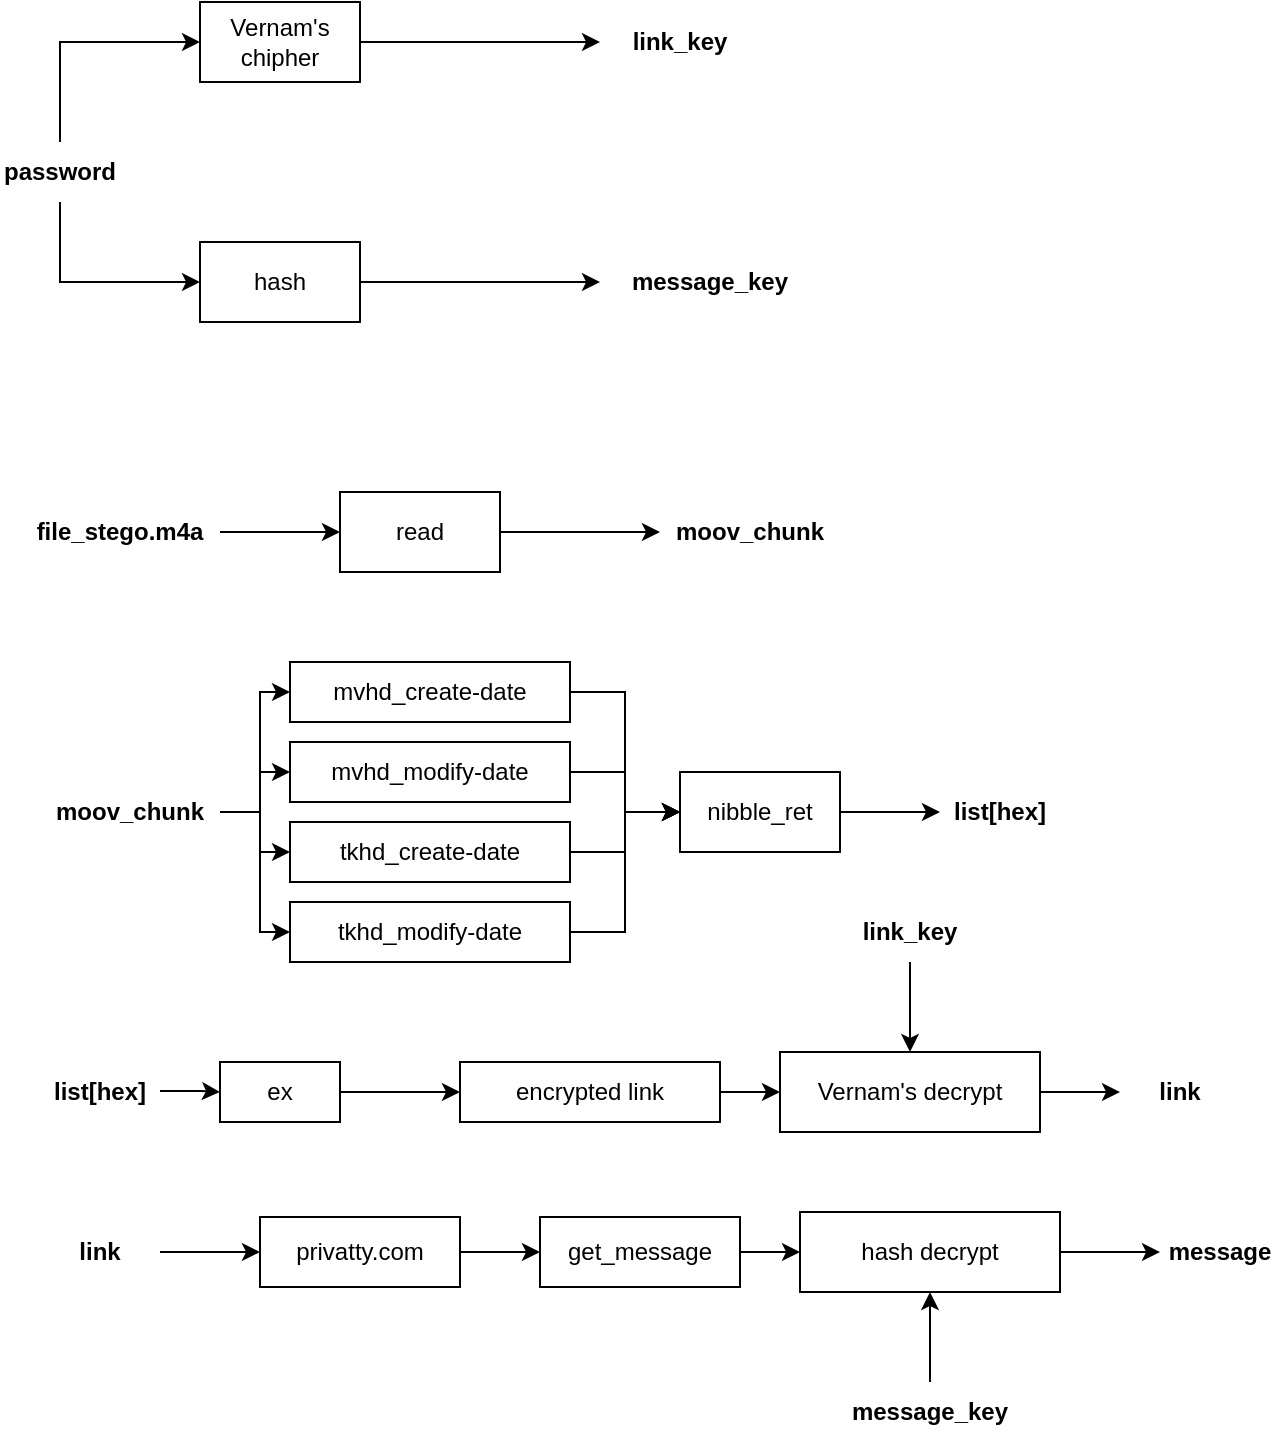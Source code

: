 <mxfile version="21.1.2" type="device">
  <diagram name="Страница 1" id="rH5Ly1QtgsJeelaN1pt9">
    <mxGraphModel dx="1067" dy="770" grid="1" gridSize="10" guides="1" tooltips="1" connect="1" arrows="1" fold="1" page="1" pageScale="1" pageWidth="827" pageHeight="1169" math="0" shadow="0">
      <root>
        <mxCell id="0" />
        <mxCell id="1" parent="0" />
        <mxCell id="5jYrexJtKaYGDB_DM6vi-1" value="Vernam&#39;s chipher" style="rounded=0;whiteSpace=wrap;html=1;" vertex="1" parent="1">
          <mxGeometry x="160" y="40" width="80" height="40" as="geometry" />
        </mxCell>
        <mxCell id="5jYrexJtKaYGDB_DM6vi-2" value="password" style="text;html=1;strokeColor=none;fillColor=none;align=center;verticalAlign=middle;whiteSpace=wrap;rounded=0;fontStyle=1" vertex="1" parent="1">
          <mxGeometry x="60" y="110" width="60" height="30" as="geometry" />
        </mxCell>
        <mxCell id="5jYrexJtKaYGDB_DM6vi-3" value="&lt;div&gt;hash&lt;/div&gt;" style="rounded=0;whiteSpace=wrap;html=1;" vertex="1" parent="1">
          <mxGeometry x="160" y="160" width="80" height="40" as="geometry" />
        </mxCell>
        <mxCell id="5jYrexJtKaYGDB_DM6vi-4" value="" style="endArrow=classic;html=1;rounded=0;exitX=0.5;exitY=0;exitDx=0;exitDy=0;entryX=0;entryY=0.5;entryDx=0;entryDy=0;" edge="1" parent="1" source="5jYrexJtKaYGDB_DM6vi-2" target="5jYrexJtKaYGDB_DM6vi-1">
          <mxGeometry width="50" height="50" relative="1" as="geometry">
            <mxPoint x="390" y="620" as="sourcePoint" />
            <mxPoint x="440" y="570" as="targetPoint" />
            <Array as="points">
              <mxPoint x="90" y="60" />
            </Array>
          </mxGeometry>
        </mxCell>
        <mxCell id="5jYrexJtKaYGDB_DM6vi-5" value="" style="endArrow=classic;html=1;rounded=0;exitX=0.5;exitY=1;exitDx=0;exitDy=0;entryX=0;entryY=0.5;entryDx=0;entryDy=0;" edge="1" parent="1" source="5jYrexJtKaYGDB_DM6vi-2" target="5jYrexJtKaYGDB_DM6vi-3">
          <mxGeometry width="50" height="50" relative="1" as="geometry">
            <mxPoint x="390" y="620" as="sourcePoint" />
            <mxPoint x="440" y="570" as="targetPoint" />
            <Array as="points">
              <mxPoint x="90" y="180" />
            </Array>
          </mxGeometry>
        </mxCell>
        <mxCell id="5jYrexJtKaYGDB_DM6vi-6" value="" style="endArrow=classic;html=1;rounded=0;exitX=1;exitY=0.5;exitDx=0;exitDy=0;" edge="1" parent="1" source="5jYrexJtKaYGDB_DM6vi-1">
          <mxGeometry width="50" height="50" relative="1" as="geometry">
            <mxPoint x="390" y="620" as="sourcePoint" />
            <mxPoint x="360" y="60" as="targetPoint" />
          </mxGeometry>
        </mxCell>
        <mxCell id="5jYrexJtKaYGDB_DM6vi-7" value="link_key" style="text;html=1;strokeColor=none;fillColor=none;align=center;verticalAlign=middle;whiteSpace=wrap;rounded=0;fontStyle=1" vertex="1" parent="1">
          <mxGeometry x="370" y="45" width="60" height="30" as="geometry" />
        </mxCell>
        <mxCell id="5jYrexJtKaYGDB_DM6vi-8" value="" style="endArrow=classic;html=1;rounded=0;exitX=1;exitY=0.5;exitDx=0;exitDy=0;" edge="1" parent="1" source="5jYrexJtKaYGDB_DM6vi-3">
          <mxGeometry width="50" height="50" relative="1" as="geometry">
            <mxPoint x="500" y="280" as="sourcePoint" />
            <mxPoint x="360" y="180" as="targetPoint" />
          </mxGeometry>
        </mxCell>
        <mxCell id="5jYrexJtKaYGDB_DM6vi-9" value="message_key" style="text;html=1;strokeColor=none;fillColor=none;align=center;verticalAlign=middle;whiteSpace=wrap;rounded=0;fontStyle=1" vertex="1" parent="1">
          <mxGeometry x="370" y="165" width="90" height="30" as="geometry" />
        </mxCell>
        <mxCell id="5jYrexJtKaYGDB_DM6vi-14" style="edgeStyle=orthogonalEdgeStyle;rounded=0;orthogonalLoop=1;jettySize=auto;html=1;entryX=0;entryY=0.5;entryDx=0;entryDy=0;" edge="1" parent="1" source="5jYrexJtKaYGDB_DM6vi-11" target="5jYrexJtKaYGDB_DM6vi-13">
          <mxGeometry relative="1" as="geometry" />
        </mxCell>
        <mxCell id="5jYrexJtKaYGDB_DM6vi-11" value="file_stego.m4a" style="text;html=1;strokeColor=none;fillColor=none;align=center;verticalAlign=middle;whiteSpace=wrap;rounded=0;fontStyle=1" vertex="1" parent="1">
          <mxGeometry x="70" y="290" width="100" height="30" as="geometry" />
        </mxCell>
        <mxCell id="5jYrexJtKaYGDB_DM6vi-15" style="edgeStyle=orthogonalEdgeStyle;rounded=0;orthogonalLoop=1;jettySize=auto;html=1;exitX=1;exitY=0.5;exitDx=0;exitDy=0;entryX=0;entryY=0.5;entryDx=0;entryDy=0;" edge="1" parent="1" source="5jYrexJtKaYGDB_DM6vi-13" target="5jYrexJtKaYGDB_DM6vi-19">
          <mxGeometry relative="1" as="geometry">
            <mxPoint x="370" y="305.333" as="targetPoint" />
          </mxGeometry>
        </mxCell>
        <mxCell id="5jYrexJtKaYGDB_DM6vi-13" value="read" style="rounded=0;whiteSpace=wrap;html=1;" vertex="1" parent="1">
          <mxGeometry x="230" y="285" width="80" height="40" as="geometry" />
        </mxCell>
        <mxCell id="5jYrexJtKaYGDB_DM6vi-19" value="moov_chunk" style="text;html=1;strokeColor=none;fillColor=none;align=center;verticalAlign=middle;whiteSpace=wrap;rounded=0;fontStyle=1" vertex="1" parent="1">
          <mxGeometry x="390" y="290" width="90" height="30" as="geometry" />
        </mxCell>
        <mxCell id="5jYrexJtKaYGDB_DM6vi-26" style="edgeStyle=orthogonalEdgeStyle;rounded=0;orthogonalLoop=1;jettySize=auto;html=1;entryX=0;entryY=0.5;entryDx=0;entryDy=0;" edge="1" parent="1" source="5jYrexJtKaYGDB_DM6vi-20" target="5jYrexJtKaYGDB_DM6vi-22">
          <mxGeometry relative="1" as="geometry">
            <Array as="points">
              <mxPoint x="190" y="445" />
              <mxPoint x="190" y="385" />
            </Array>
          </mxGeometry>
        </mxCell>
        <mxCell id="5jYrexJtKaYGDB_DM6vi-27" style="edgeStyle=orthogonalEdgeStyle;rounded=0;orthogonalLoop=1;jettySize=auto;html=1;entryX=0;entryY=0.5;entryDx=0;entryDy=0;" edge="1" parent="1" source="5jYrexJtKaYGDB_DM6vi-20" target="5jYrexJtKaYGDB_DM6vi-23">
          <mxGeometry relative="1" as="geometry" />
        </mxCell>
        <mxCell id="5jYrexJtKaYGDB_DM6vi-28" style="edgeStyle=orthogonalEdgeStyle;rounded=0;orthogonalLoop=1;jettySize=auto;html=1;exitX=1;exitY=0.5;exitDx=0;exitDy=0;entryX=0;entryY=0.5;entryDx=0;entryDy=0;" edge="1" parent="1" source="5jYrexJtKaYGDB_DM6vi-20" target="5jYrexJtKaYGDB_DM6vi-24">
          <mxGeometry relative="1" as="geometry" />
        </mxCell>
        <mxCell id="5jYrexJtKaYGDB_DM6vi-29" style="edgeStyle=orthogonalEdgeStyle;rounded=0;orthogonalLoop=1;jettySize=auto;html=1;exitX=1;exitY=0.5;exitDx=0;exitDy=0;entryX=0;entryY=0.5;entryDx=0;entryDy=0;" edge="1" parent="1" source="5jYrexJtKaYGDB_DM6vi-20" target="5jYrexJtKaYGDB_DM6vi-25">
          <mxGeometry relative="1" as="geometry">
            <Array as="points">
              <mxPoint x="190" y="445" />
              <mxPoint x="190" y="505" />
            </Array>
          </mxGeometry>
        </mxCell>
        <mxCell id="5jYrexJtKaYGDB_DM6vi-20" value="moov_chunk" style="text;html=1;strokeColor=none;fillColor=none;align=center;verticalAlign=middle;whiteSpace=wrap;rounded=0;fontStyle=1" vertex="1" parent="1">
          <mxGeometry x="80" y="430" width="90" height="30" as="geometry" />
        </mxCell>
        <mxCell id="5jYrexJtKaYGDB_DM6vi-31" style="edgeStyle=orthogonalEdgeStyle;rounded=0;orthogonalLoop=1;jettySize=auto;html=1;exitX=1;exitY=0.5;exitDx=0;exitDy=0;entryX=0;entryY=0.5;entryDx=0;entryDy=0;" edge="1" parent="1" source="5jYrexJtKaYGDB_DM6vi-22" target="5jYrexJtKaYGDB_DM6vi-30">
          <mxGeometry relative="1" as="geometry" />
        </mxCell>
        <mxCell id="5jYrexJtKaYGDB_DM6vi-22" value="mvhd_create-date" style="rounded=0;whiteSpace=wrap;html=1;" vertex="1" parent="1">
          <mxGeometry x="205" y="370" width="140" height="30" as="geometry" />
        </mxCell>
        <mxCell id="5jYrexJtKaYGDB_DM6vi-32" style="edgeStyle=orthogonalEdgeStyle;rounded=0;orthogonalLoop=1;jettySize=auto;html=1;exitX=1;exitY=0.5;exitDx=0;exitDy=0;entryX=0;entryY=0.5;entryDx=0;entryDy=0;" edge="1" parent="1" source="5jYrexJtKaYGDB_DM6vi-23" target="5jYrexJtKaYGDB_DM6vi-30">
          <mxGeometry relative="1" as="geometry" />
        </mxCell>
        <mxCell id="5jYrexJtKaYGDB_DM6vi-23" value="mvhd_modify-date" style="rounded=0;whiteSpace=wrap;html=1;" vertex="1" parent="1">
          <mxGeometry x="205" y="410" width="140" height="30" as="geometry" />
        </mxCell>
        <mxCell id="5jYrexJtKaYGDB_DM6vi-33" style="edgeStyle=orthogonalEdgeStyle;rounded=0;orthogonalLoop=1;jettySize=auto;html=1;" edge="1" parent="1" source="5jYrexJtKaYGDB_DM6vi-24" target="5jYrexJtKaYGDB_DM6vi-30">
          <mxGeometry relative="1" as="geometry" />
        </mxCell>
        <mxCell id="5jYrexJtKaYGDB_DM6vi-24" value="tkhd_create-date" style="rounded=0;whiteSpace=wrap;html=1;" vertex="1" parent="1">
          <mxGeometry x="205" y="450" width="140" height="30" as="geometry" />
        </mxCell>
        <mxCell id="5jYrexJtKaYGDB_DM6vi-34" style="edgeStyle=orthogonalEdgeStyle;rounded=0;orthogonalLoop=1;jettySize=auto;html=1;entryX=0;entryY=0.5;entryDx=0;entryDy=0;" edge="1" parent="1" source="5jYrexJtKaYGDB_DM6vi-25" target="5jYrexJtKaYGDB_DM6vi-30">
          <mxGeometry relative="1" as="geometry" />
        </mxCell>
        <mxCell id="5jYrexJtKaYGDB_DM6vi-25" value="tkhd_modify-date" style="rounded=0;whiteSpace=wrap;html=1;" vertex="1" parent="1">
          <mxGeometry x="205" y="490" width="140" height="30" as="geometry" />
        </mxCell>
        <mxCell id="5jYrexJtKaYGDB_DM6vi-37" style="edgeStyle=orthogonalEdgeStyle;rounded=0;orthogonalLoop=1;jettySize=auto;html=1;entryX=0;entryY=0.5;entryDx=0;entryDy=0;" edge="1" parent="1" source="5jYrexJtKaYGDB_DM6vi-30" target="5jYrexJtKaYGDB_DM6vi-36">
          <mxGeometry relative="1" as="geometry" />
        </mxCell>
        <mxCell id="5jYrexJtKaYGDB_DM6vi-30" value="nibble_ret" style="rounded=0;whiteSpace=wrap;html=1;" vertex="1" parent="1">
          <mxGeometry x="400" y="425" width="80" height="40" as="geometry" />
        </mxCell>
        <mxCell id="5jYrexJtKaYGDB_DM6vi-36" value="list[hex]" style="text;html=1;strokeColor=none;fillColor=none;align=center;verticalAlign=middle;whiteSpace=wrap;rounded=0;fontStyle=1" vertex="1" parent="1">
          <mxGeometry x="530" y="430" width="60" height="30" as="geometry" />
        </mxCell>
        <mxCell id="5jYrexJtKaYGDB_DM6vi-40" style="edgeStyle=orthogonalEdgeStyle;rounded=0;orthogonalLoop=1;jettySize=auto;html=1;entryX=0;entryY=0.5;entryDx=0;entryDy=0;" edge="1" parent="1" source="5jYrexJtKaYGDB_DM6vi-38" target="5jYrexJtKaYGDB_DM6vi-39">
          <mxGeometry relative="1" as="geometry" />
        </mxCell>
        <mxCell id="5jYrexJtKaYGDB_DM6vi-38" value="list[hex]" style="text;html=1;strokeColor=none;fillColor=none;align=center;verticalAlign=middle;whiteSpace=wrap;rounded=0;fontStyle=1" vertex="1" parent="1">
          <mxGeometry x="80" y="569.5" width="60" height="30" as="geometry" />
        </mxCell>
        <mxCell id="5jYrexJtKaYGDB_DM6vi-43" style="edgeStyle=orthogonalEdgeStyle;rounded=0;orthogonalLoop=1;jettySize=auto;html=1;entryX=0;entryY=0.5;entryDx=0;entryDy=0;" edge="1" parent="1" source="5jYrexJtKaYGDB_DM6vi-39" target="5jYrexJtKaYGDB_DM6vi-42">
          <mxGeometry relative="1" as="geometry" />
        </mxCell>
        <mxCell id="5jYrexJtKaYGDB_DM6vi-39" value="ex" style="rounded=0;whiteSpace=wrap;html=1;" vertex="1" parent="1">
          <mxGeometry x="170" y="570" width="60" height="30" as="geometry" />
        </mxCell>
        <mxCell id="5jYrexJtKaYGDB_DM6vi-46" style="edgeStyle=orthogonalEdgeStyle;rounded=0;orthogonalLoop=1;jettySize=auto;html=1;" edge="1" parent="1" source="5jYrexJtKaYGDB_DM6vi-42" target="5jYrexJtKaYGDB_DM6vi-45">
          <mxGeometry relative="1" as="geometry" />
        </mxCell>
        <mxCell id="5jYrexJtKaYGDB_DM6vi-42" value="encrypted link" style="rounded=0;whiteSpace=wrap;html=1;" vertex="1" parent="1">
          <mxGeometry x="290" y="570" width="130" height="30" as="geometry" />
        </mxCell>
        <mxCell id="5jYrexJtKaYGDB_DM6vi-49" style="edgeStyle=orthogonalEdgeStyle;rounded=0;orthogonalLoop=1;jettySize=auto;html=1;exitX=1;exitY=0.5;exitDx=0;exitDy=0;entryX=0;entryY=0.5;entryDx=0;entryDy=0;" edge="1" parent="1" source="5jYrexJtKaYGDB_DM6vi-45" target="5jYrexJtKaYGDB_DM6vi-48">
          <mxGeometry relative="1" as="geometry" />
        </mxCell>
        <mxCell id="5jYrexJtKaYGDB_DM6vi-45" value="Vernam&#39;s decrypt" style="rounded=0;whiteSpace=wrap;html=1;" vertex="1" parent="1">
          <mxGeometry x="450" y="565" width="130" height="40" as="geometry" />
        </mxCell>
        <mxCell id="5jYrexJtKaYGDB_DM6vi-48" value="link" style="text;html=1;strokeColor=none;fillColor=none;align=center;verticalAlign=middle;whiteSpace=wrap;rounded=0;fontStyle=1" vertex="1" parent="1">
          <mxGeometry x="620" y="570" width="60" height="30" as="geometry" />
        </mxCell>
        <mxCell id="5jYrexJtKaYGDB_DM6vi-54" style="edgeStyle=orthogonalEdgeStyle;rounded=0;orthogonalLoop=1;jettySize=auto;html=1;" edge="1" parent="1" source="5jYrexJtKaYGDB_DM6vi-50" target="5jYrexJtKaYGDB_DM6vi-55">
          <mxGeometry relative="1" as="geometry">
            <mxPoint x="180" y="665" as="targetPoint" />
          </mxGeometry>
        </mxCell>
        <mxCell id="5jYrexJtKaYGDB_DM6vi-50" value="link" style="text;html=1;strokeColor=none;fillColor=none;align=center;verticalAlign=middle;whiteSpace=wrap;rounded=0;fontStyle=1" vertex="1" parent="1">
          <mxGeometry x="80" y="650" width="60" height="30" as="geometry" />
        </mxCell>
        <mxCell id="5jYrexJtKaYGDB_DM6vi-53" style="edgeStyle=orthogonalEdgeStyle;rounded=0;orthogonalLoop=1;jettySize=auto;html=1;entryX=0.5;entryY=0;entryDx=0;entryDy=0;" edge="1" parent="1" source="5jYrexJtKaYGDB_DM6vi-52" target="5jYrexJtKaYGDB_DM6vi-45">
          <mxGeometry relative="1" as="geometry" />
        </mxCell>
        <mxCell id="5jYrexJtKaYGDB_DM6vi-52" value="link_key" style="text;html=1;strokeColor=none;fillColor=none;align=center;verticalAlign=middle;whiteSpace=wrap;rounded=0;fontStyle=1" vertex="1" parent="1">
          <mxGeometry x="485" y="490" width="60" height="30" as="geometry" />
        </mxCell>
        <mxCell id="5jYrexJtKaYGDB_DM6vi-60" style="edgeStyle=orthogonalEdgeStyle;rounded=0;orthogonalLoop=1;jettySize=auto;html=1;exitX=1;exitY=0.5;exitDx=0;exitDy=0;entryX=0;entryY=0.5;entryDx=0;entryDy=0;" edge="1" parent="1" source="5jYrexJtKaYGDB_DM6vi-55" target="5jYrexJtKaYGDB_DM6vi-59">
          <mxGeometry relative="1" as="geometry" />
        </mxCell>
        <mxCell id="5jYrexJtKaYGDB_DM6vi-55" value="privatty.com" style="rounded=0;whiteSpace=wrap;html=1;" vertex="1" parent="1">
          <mxGeometry x="190" y="647.5" width="100" height="35" as="geometry" />
        </mxCell>
        <mxCell id="5jYrexJtKaYGDB_DM6vi-63" style="edgeStyle=orthogonalEdgeStyle;rounded=0;orthogonalLoop=1;jettySize=auto;html=1;entryX=0;entryY=0.5;entryDx=0;entryDy=0;" edge="1" parent="1" source="5jYrexJtKaYGDB_DM6vi-59" target="5jYrexJtKaYGDB_DM6vi-62">
          <mxGeometry relative="1" as="geometry" />
        </mxCell>
        <mxCell id="5jYrexJtKaYGDB_DM6vi-59" value="get_message" style="rounded=0;whiteSpace=wrap;html=1;" vertex="1" parent="1">
          <mxGeometry x="330" y="647.5" width="100" height="35" as="geometry" />
        </mxCell>
        <mxCell id="5jYrexJtKaYGDB_DM6vi-68" style="edgeStyle=orthogonalEdgeStyle;rounded=0;orthogonalLoop=1;jettySize=auto;html=1;entryX=0;entryY=0.5;entryDx=0;entryDy=0;" edge="1" parent="1" source="5jYrexJtKaYGDB_DM6vi-62" target="5jYrexJtKaYGDB_DM6vi-67">
          <mxGeometry relative="1" as="geometry" />
        </mxCell>
        <mxCell id="5jYrexJtKaYGDB_DM6vi-62" value="hash decrypt" style="rounded=0;whiteSpace=wrap;html=1;" vertex="1" parent="1">
          <mxGeometry x="460" y="645" width="130" height="40" as="geometry" />
        </mxCell>
        <mxCell id="5jYrexJtKaYGDB_DM6vi-66" style="edgeStyle=orthogonalEdgeStyle;rounded=0;orthogonalLoop=1;jettySize=auto;html=1;entryX=0.5;entryY=1;entryDx=0;entryDy=0;" edge="1" parent="1" source="5jYrexJtKaYGDB_DM6vi-65" target="5jYrexJtKaYGDB_DM6vi-62">
          <mxGeometry relative="1" as="geometry" />
        </mxCell>
        <mxCell id="5jYrexJtKaYGDB_DM6vi-65" value="message_key" style="text;html=1;strokeColor=none;fillColor=none;align=center;verticalAlign=middle;whiteSpace=wrap;rounded=0;fontStyle=1" vertex="1" parent="1">
          <mxGeometry x="480" y="730" width="90" height="30" as="geometry" />
        </mxCell>
        <mxCell id="5jYrexJtKaYGDB_DM6vi-67" value="message" style="text;html=1;strokeColor=none;fillColor=none;align=center;verticalAlign=middle;whiteSpace=wrap;rounded=0;fontStyle=1" vertex="1" parent="1">
          <mxGeometry x="640" y="650" width="60" height="30" as="geometry" />
        </mxCell>
      </root>
    </mxGraphModel>
  </diagram>
</mxfile>
